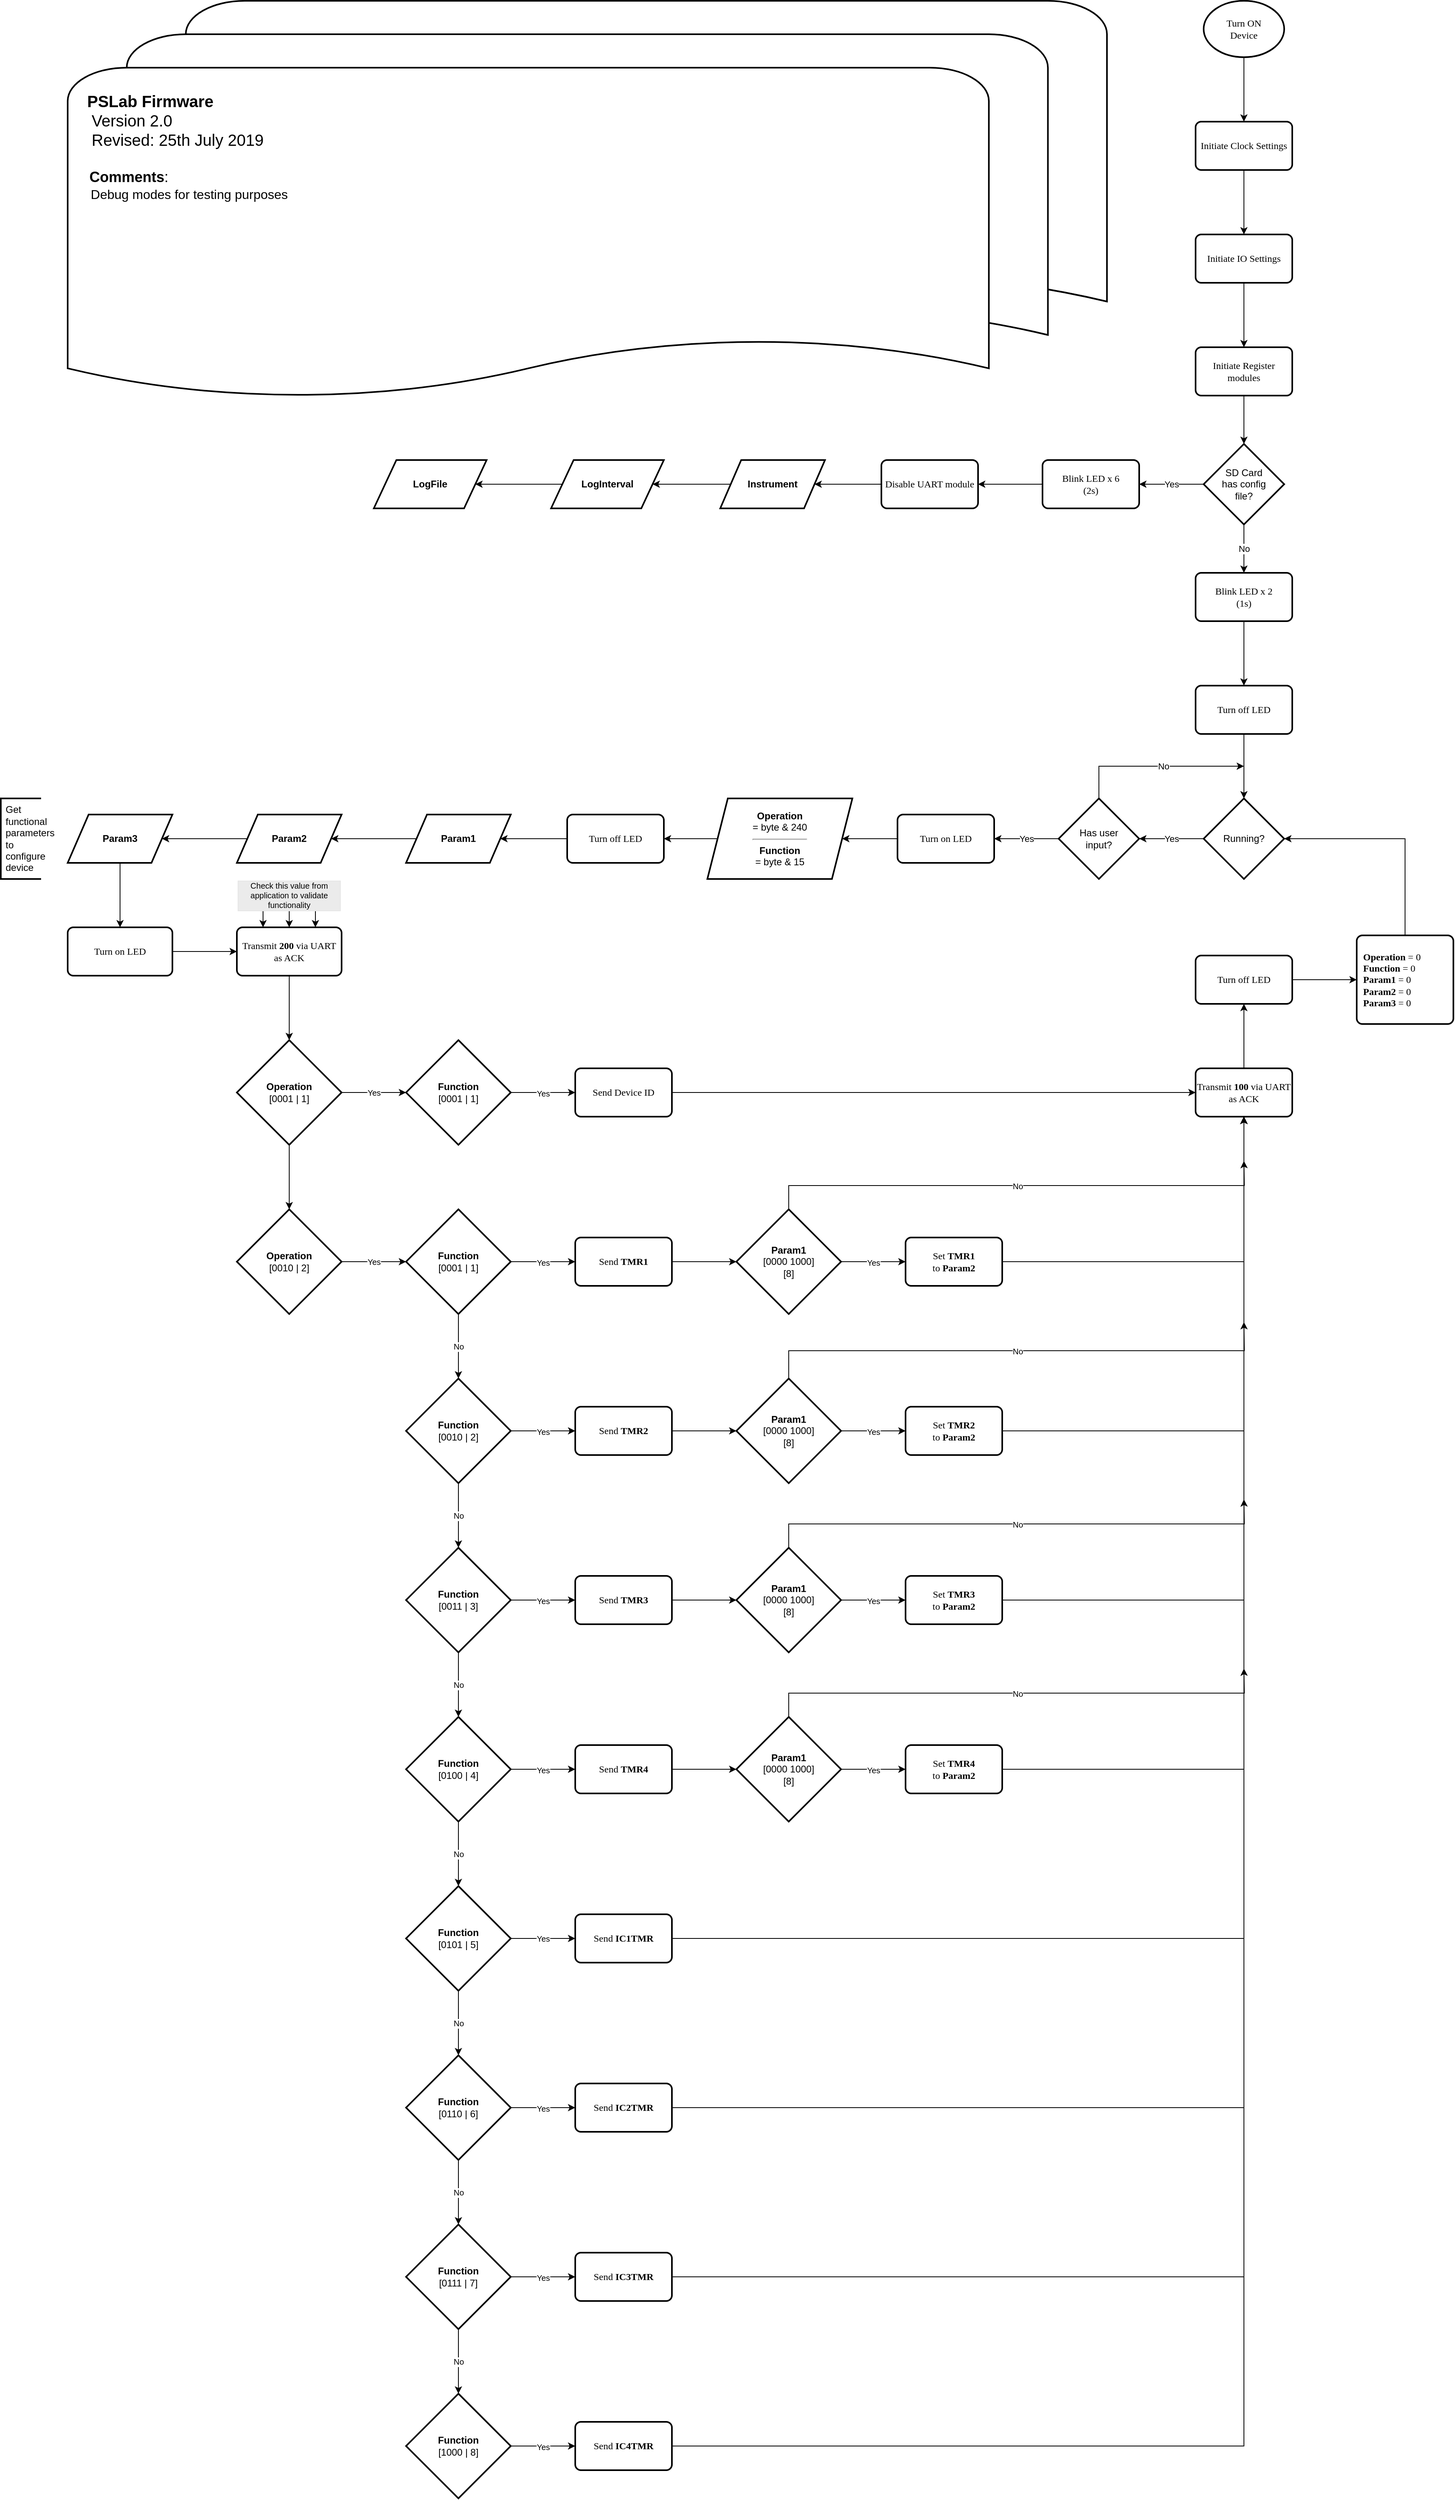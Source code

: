 <mxfile version="11.0.5" type="github"><diagram id="c2qmq4YDT2MLi4zwOtCz" name="Page-1"><mxGraphModel dx="2455" dy="755" grid="1" gridSize="10" guides="1" tooltips="1" connect="1" arrows="1" fold="1" page="1" pageScale="1" pageWidth="1100" pageHeight="850" background="none" math="0" shadow="0"><root><mxCell id="0"/><mxCell id="1" parent="0"/><mxCell id="JLQIIP67hmDMI_vrZqVq-9" value="" style="edgeStyle=orthogonalEdgeStyle;rounded=0;orthogonalLoop=1;jettySize=auto;html=1;fontFamily=Tahoma;" parent="1" source="-tdx4x15cihyFk-FaLby-1" edge="1"><mxGeometry relative="1" as="geometry"><mxPoint x="540" y="200" as="targetPoint"/></mxGeometry></mxCell><mxCell id="-tdx4x15cihyFk-FaLby-1" value="&lt;div&gt;Turn ON&lt;/div&gt;&lt;div&gt;Device&lt;br&gt;&lt;/div&gt;" style="strokeWidth=2;html=1;shape=mxgraph.flowchart.start_2;whiteSpace=wrap;fontFamily=Tahoma;" parent="1" vertex="1"><mxGeometry x="490" y="50" width="100" height="70" as="geometry"/></mxCell><mxCell id="JLQIIP67hmDMI_vrZqVq-13" value="" style="edgeStyle=orthogonalEdgeStyle;rounded=0;orthogonalLoop=1;jettySize=auto;html=1;fontFamily=Tahoma;" parent="1" source="JLQIIP67hmDMI_vrZqVq-11" target="JLQIIP67hmDMI_vrZqVq-12" edge="1"><mxGeometry relative="1" as="geometry"/></mxCell><mxCell id="JLQIIP67hmDMI_vrZqVq-11" value="Initiate Clock Settings" style="rounded=1;whiteSpace=wrap;html=1;absoluteArcSize=1;arcSize=14;strokeWidth=2;fontFamily=Tahoma;" parent="1" vertex="1"><mxGeometry x="480" y="200" width="120" height="60" as="geometry"/></mxCell><mxCell id="JLQIIP67hmDMI_vrZqVq-15" value="" style="edgeStyle=orthogonalEdgeStyle;rounded=0;orthogonalLoop=1;jettySize=auto;html=1;fontFamily=Tahoma;" parent="1" source="JLQIIP67hmDMI_vrZqVq-12" target="JLQIIP67hmDMI_vrZqVq-14" edge="1"><mxGeometry relative="1" as="geometry"/></mxCell><mxCell id="JLQIIP67hmDMI_vrZqVq-12" value="Initiate IO Settings" style="rounded=1;whiteSpace=wrap;html=1;absoluteArcSize=1;arcSize=14;strokeWidth=2;fontFamily=Tahoma;" parent="1" vertex="1"><mxGeometry x="480" y="340" width="120" height="60" as="geometry"/></mxCell><mxCell id="RztKKbQVps4YFARmqWnj-3" value="" style="edgeStyle=orthogonalEdgeStyle;rounded=0;orthogonalLoop=1;jettySize=auto;html=1;entryX=0.5;entryY=0;entryDx=0;entryDy=0;entryPerimeter=0;" parent="1" source="JLQIIP67hmDMI_vrZqVq-14" target="RztKKbQVps4YFARmqWnj-10" edge="1"><mxGeometry relative="1" as="geometry"><mxPoint x="540" y="620" as="targetPoint"/></mxGeometry></mxCell><mxCell id="JLQIIP67hmDMI_vrZqVq-14" value="Initiate Register modules" style="rounded=1;whiteSpace=wrap;html=1;absoluteArcSize=1;arcSize=14;strokeWidth=2;fontFamily=Tahoma;" parent="1" vertex="1"><mxGeometry x="480" y="480" width="120" height="60" as="geometry"/></mxCell><mxCell id="RztKKbQVps4YFARmqWnj-7" value="No" style="edgeStyle=orthogonalEdgeStyle;rounded=0;orthogonalLoop=1;jettySize=auto;html=1;exitX=0.5;exitY=1;exitDx=0;exitDy=0;exitPerimeter=0;" parent="1" source="RztKKbQVps4YFARmqWnj-10" target="RztKKbQVps4YFARmqWnj-6" edge="1"><mxGeometry relative="1" as="geometry"><mxPoint x="540" y="680" as="sourcePoint"/></mxGeometry></mxCell><mxCell id="RztKKbQVps4YFARmqWnj-9" value="" style="edgeStyle=orthogonalEdgeStyle;rounded=0;orthogonalLoop=1;jettySize=auto;html=1;" parent="1" source="RztKKbQVps4YFARmqWnj-6" target="RztKKbQVps4YFARmqWnj-8" edge="1"><mxGeometry relative="1" as="geometry"/></mxCell><mxCell id="RztKKbQVps4YFARmqWnj-6" value="&lt;div&gt;Blink LED x 2&lt;/div&gt;&lt;div&gt;(1s)&lt;br&gt;&lt;/div&gt;" style="rounded=1;whiteSpace=wrap;html=1;absoluteArcSize=1;arcSize=14;strokeWidth=2;fontFamily=Tahoma;" parent="1" vertex="1"><mxGeometry x="480" y="760" width="120" height="60" as="geometry"/></mxCell><mxCell id="RztKKbQVps4YFARmqWnj-33" value="" style="edgeStyle=orthogonalEdgeStyle;rounded=0;orthogonalLoop=1;jettySize=auto;html=1;" parent="1" source="RztKKbQVps4YFARmqWnj-8" edge="1"><mxGeometry relative="1" as="geometry"><mxPoint x="540" y="1040" as="targetPoint"/></mxGeometry></mxCell><mxCell id="RztKKbQVps4YFARmqWnj-8" value="Turn off LED" style="rounded=1;whiteSpace=wrap;html=1;absoluteArcSize=1;arcSize=14;strokeWidth=2;fontFamily=Tahoma;" parent="1" vertex="1"><mxGeometry x="480" y="900" width="120" height="60" as="geometry"/></mxCell><mxCell id="RztKKbQVps4YFARmqWnj-12" value="Yes" style="edgeStyle=orthogonalEdgeStyle;rounded=0;orthogonalLoop=1;jettySize=auto;html=1;entryX=1;entryY=0.5;entryDx=0;entryDy=0;" parent="1" source="RztKKbQVps4YFARmqWnj-10" target="RztKKbQVps4YFARmqWnj-13" edge="1"><mxGeometry relative="1" as="geometry"><mxPoint x="410" y="650" as="targetPoint"/></mxGeometry></mxCell><mxCell id="RztKKbQVps4YFARmqWnj-10" value="&lt;div&gt;SD Card&lt;/div&gt;&lt;div&gt;has config&lt;/div&gt;&lt;div&gt;file?&lt;br&gt;&lt;/div&gt;" style="strokeWidth=2;html=1;shape=mxgraph.flowchart.decision;whiteSpace=wrap;" parent="1" vertex="1"><mxGeometry x="490" y="600" width="100" height="100" as="geometry"/></mxCell><mxCell id="RztKKbQVps4YFARmqWnj-15" value="" style="edgeStyle=orthogonalEdgeStyle;rounded=0;orthogonalLoop=1;jettySize=auto;html=1;" parent="1" source="RztKKbQVps4YFARmqWnj-13" target="RztKKbQVps4YFARmqWnj-14" edge="1"><mxGeometry relative="1" as="geometry"/></mxCell><mxCell id="RztKKbQVps4YFARmqWnj-13" value="&lt;div&gt;Blink LED x 6&lt;/div&gt;&lt;div&gt;(2s)&lt;br&gt;&lt;/div&gt;" style="rounded=1;whiteSpace=wrap;html=1;absoluteArcSize=1;arcSize=14;strokeWidth=2;fontFamily=Tahoma;" parent="1" vertex="1"><mxGeometry x="290" y="620" width="120" height="60" as="geometry"/></mxCell><mxCell id="RztKKbQVps4YFARmqWnj-26" value="" style="edgeStyle=orthogonalEdgeStyle;rounded=0;orthogonalLoop=1;jettySize=auto;html=1;entryX=1;entryY=0.5;entryDx=0;entryDy=0;" parent="1" source="RztKKbQVps4YFARmqWnj-14" target="RztKKbQVps4YFARmqWnj-27" edge="1"><mxGeometry relative="1" as="geometry"><mxPoint x="10" y="650" as="targetPoint"/></mxGeometry></mxCell><mxCell id="RztKKbQVps4YFARmqWnj-14" value="Disable UART module" style="rounded=1;whiteSpace=wrap;html=1;absoluteArcSize=1;arcSize=14;strokeWidth=2;fontFamily=Tahoma;" parent="1" vertex="1"><mxGeometry x="90" y="620" width="120" height="60" as="geometry"/></mxCell><mxCell id="RztKKbQVps4YFARmqWnj-29" value="" style="edgeStyle=orthogonalEdgeStyle;rounded=0;orthogonalLoop=1;jettySize=auto;html=1;" parent="1" source="RztKKbQVps4YFARmqWnj-27" target="RztKKbQVps4YFARmqWnj-28" edge="1"><mxGeometry relative="1" as="geometry"/></mxCell><mxCell id="RztKKbQVps4YFARmqWnj-27" value="&lt;b&gt;Instrument&lt;/b&gt;" style="shape=parallelogram;perimeter=parallelogramPerimeter;whiteSpace=wrap;html=1;strokeWidth=2;" parent="1" vertex="1"><mxGeometry x="-110" y="620" width="130" height="60" as="geometry"/></mxCell><mxCell id="RztKKbQVps4YFARmqWnj-31" value="" style="edgeStyle=orthogonalEdgeStyle;rounded=0;orthogonalLoop=1;jettySize=auto;html=1;" parent="1" source="RztKKbQVps4YFARmqWnj-28" target="RztKKbQVps4YFARmqWnj-30" edge="1"><mxGeometry relative="1" as="geometry"/></mxCell><mxCell id="RztKKbQVps4YFARmqWnj-28" value="&lt;b&gt;LogInterval&lt;/b&gt;" style="shape=parallelogram;perimeter=parallelogramPerimeter;whiteSpace=wrap;html=1;strokeWidth=2;" parent="1" vertex="1"><mxGeometry x="-320" y="620" width="140" height="60" as="geometry"/></mxCell><mxCell id="RztKKbQVps4YFARmqWnj-30" value="&lt;b&gt;LogFile&lt;/b&gt;" style="shape=parallelogram;perimeter=parallelogramPerimeter;whiteSpace=wrap;html=1;strokeWidth=2;" parent="1" vertex="1"><mxGeometry x="-540" y="620" width="140" height="60" as="geometry"/></mxCell><mxCell id="RztKKbQVps4YFARmqWnj-36" value="&lt;div&gt;Yes&lt;/div&gt;" style="edgeStyle=orthogonalEdgeStyle;rounded=0;orthogonalLoop=1;jettySize=auto;html=1;" parent="1" source="RztKKbQVps4YFARmqWnj-34" target="RztKKbQVps4YFARmqWnj-35" edge="1"><mxGeometry relative="1" as="geometry"/></mxCell><mxCell id="RztKKbQVps4YFARmqWnj-34" value="Running?" style="strokeWidth=2;html=1;shape=mxgraph.flowchart.decision;whiteSpace=wrap;" parent="1" vertex="1"><mxGeometry x="490" y="1040" width="100" height="100" as="geometry"/></mxCell><mxCell id="RztKKbQVps4YFARmqWnj-39" value="No" style="edgeStyle=orthogonalEdgeStyle;rounded=0;orthogonalLoop=1;jettySize=auto;html=1;exitX=0.5;exitY=0;exitDx=0;exitDy=0;exitPerimeter=0;" parent="1" source="RztKKbQVps4YFARmqWnj-35" edge="1"><mxGeometry x="0.093" relative="1" as="geometry"><mxPoint x="540" y="1000" as="targetPoint"/><Array as="points"><mxPoint x="360" y="1000"/></Array><mxPoint as="offset"/></mxGeometry></mxCell><mxCell id="RztKKbQVps4YFARmqWnj-51" value="Yes" style="edgeStyle=orthogonalEdgeStyle;rounded=0;orthogonalLoop=1;jettySize=auto;html=1;" parent="1" source="RztKKbQVps4YFARmqWnj-35" edge="1"><mxGeometry relative="1" as="geometry"><mxPoint x="230" y="1090" as="targetPoint"/></mxGeometry></mxCell><mxCell id="RztKKbQVps4YFARmqWnj-35" value="&lt;div&gt;Has user&lt;/div&gt;&lt;div&gt;input?&lt;br&gt;&lt;/div&gt;" style="strokeWidth=2;html=1;shape=mxgraph.flowchart.decision;whiteSpace=wrap;" parent="1" vertex="1"><mxGeometry x="310" y="1040" width="100" height="100" as="geometry"/></mxCell><mxCell id="RztKKbQVps4YFARmqWnj-54" style="edgeStyle=orthogonalEdgeStyle;rounded=0;orthogonalLoop=1;jettySize=auto;html=1;exitX=0;exitY=0.5;exitDx=0;exitDy=0;entryX=1;entryY=0.5;entryDx=0;entryDy=0;" parent="1" source="RztKKbQVps4YFARmqWnj-52" target="RztKKbQVps4YFARmqWnj-53" edge="1"><mxGeometry relative="1" as="geometry"/></mxCell><mxCell id="RztKKbQVps4YFARmqWnj-52" value="Turn on LED" style="rounded=1;whiteSpace=wrap;html=1;absoluteArcSize=1;arcSize=14;strokeWidth=2;fontFamily=Tahoma;" parent="1" vertex="1"><mxGeometry x="110" y="1060" width="120" height="60" as="geometry"/></mxCell><mxCell id="RztKKbQVps4YFARmqWnj-56" style="edgeStyle=orthogonalEdgeStyle;rounded=0;orthogonalLoop=1;jettySize=auto;html=1;exitX=0;exitY=0.5;exitDx=0;exitDy=0;entryX=1;entryY=0.5;entryDx=0;entryDy=0;" parent="1" source="RztKKbQVps4YFARmqWnj-53" target="RztKKbQVps4YFARmqWnj-55" edge="1"><mxGeometry relative="1" as="geometry"/></mxCell><mxCell id="RztKKbQVps4YFARmqWnj-53" value="&lt;div&gt;&lt;b&gt;Operation&lt;/b&gt; &lt;br&gt;&lt;/div&gt;&lt;div&gt;= byte &amp;amp; 240&lt;br&gt;&lt;hr&gt;&lt;/div&gt;&lt;div&gt;&lt;b&gt;Function&lt;/b&gt; &lt;br&gt;&lt;/div&gt;&lt;div&gt;= byte &amp;amp; 15&lt;br&gt;&lt;/div&gt;" style="shape=parallelogram;perimeter=parallelogramPerimeter;whiteSpace=wrap;html=1;strokeWidth=2;size=0.141;" parent="1" vertex="1"><mxGeometry x="-126" y="1040" width="180" height="100" as="geometry"/></mxCell><mxCell id="RztKKbQVps4YFARmqWnj-58" style="edgeStyle=orthogonalEdgeStyle;rounded=0;orthogonalLoop=1;jettySize=auto;html=1;exitX=0;exitY=0.5;exitDx=0;exitDy=0;entryX=1;entryY=0.5;entryDx=0;entryDy=0;" parent="1" source="RztKKbQVps4YFARmqWnj-55" target="RztKKbQVps4YFARmqWnj-57" edge="1"><mxGeometry relative="1" as="geometry"/></mxCell><mxCell id="RztKKbQVps4YFARmqWnj-55" value="Turn off LED" style="rounded=1;whiteSpace=wrap;html=1;absoluteArcSize=1;arcSize=14;strokeWidth=2;fontFamily=Tahoma;" parent="1" vertex="1"><mxGeometry x="-300" y="1060" width="120" height="60" as="geometry"/></mxCell><mxCell id="RztKKbQVps4YFARmqWnj-60" value="" style="edgeStyle=orthogonalEdgeStyle;rounded=0;orthogonalLoop=1;jettySize=auto;html=1;" parent="1" source="RztKKbQVps4YFARmqWnj-57" target="RztKKbQVps4YFARmqWnj-59" edge="1"><mxGeometry relative="1" as="geometry"/></mxCell><mxCell id="RztKKbQVps4YFARmqWnj-57" value="&lt;b&gt;Param1&lt;/b&gt;" style="shape=parallelogram;perimeter=parallelogramPerimeter;whiteSpace=wrap;html=1;strokeWidth=2;" parent="1" vertex="1"><mxGeometry x="-500" y="1060" width="130" height="60" as="geometry"/></mxCell><mxCell id="RztKKbQVps4YFARmqWnj-62" value="" style="edgeStyle=orthogonalEdgeStyle;rounded=0;orthogonalLoop=1;jettySize=auto;html=1;" parent="1" source="RztKKbQVps4YFARmqWnj-59" target="RztKKbQVps4YFARmqWnj-61" edge="1"><mxGeometry relative="1" as="geometry"/></mxCell><mxCell id="RztKKbQVps4YFARmqWnj-59" value="&lt;b&gt;Param2&lt;/b&gt;" style="shape=parallelogram;perimeter=parallelogramPerimeter;whiteSpace=wrap;html=1;strokeWidth=2;" parent="1" vertex="1"><mxGeometry x="-710" y="1060" width="130" height="60" as="geometry"/></mxCell><mxCell id="RztKKbQVps4YFARmqWnj-64" value="" style="edgeStyle=orthogonalEdgeStyle;rounded=0;orthogonalLoop=1;jettySize=auto;html=1;" parent="1" source="RztKKbQVps4YFARmqWnj-61" target="RztKKbQVps4YFARmqWnj-63" edge="1"><mxGeometry relative="1" as="geometry"/></mxCell><mxCell id="RztKKbQVps4YFARmqWnj-61" value="&lt;b&gt;Param3&lt;/b&gt;" style="shape=parallelogram;perimeter=parallelogramPerimeter;whiteSpace=wrap;html=1;strokeWidth=2;" parent="1" vertex="1"><mxGeometry x="-920" y="1060" width="130" height="60" as="geometry"/></mxCell><mxCell id="RztKKbQVps4YFARmqWnj-66" value="" style="edgeStyle=orthogonalEdgeStyle;rounded=0;orthogonalLoop=1;jettySize=auto;html=1;" parent="1" source="RztKKbQVps4YFARmqWnj-63" target="RztKKbQVps4YFARmqWnj-65" edge="1"><mxGeometry relative="1" as="geometry"/></mxCell><mxCell id="RztKKbQVps4YFARmqWnj-63" value="Turn on LED" style="rounded=1;whiteSpace=wrap;html=1;absoluteArcSize=1;arcSize=14;strokeWidth=2;fontFamily=Tahoma;" parent="1" vertex="1"><mxGeometry x="-920" y="1200" width="130" height="60" as="geometry"/></mxCell><mxCell id="RztKKbQVps4YFARmqWnj-75" value="" style="edgeStyle=orthogonalEdgeStyle;rounded=0;orthogonalLoop=1;jettySize=auto;html=1;fontSize=10;fontColor=#000000;" parent="1" source="RztKKbQVps4YFARmqWnj-65" target="RztKKbQVps4YFARmqWnj-74" edge="1"><mxGeometry relative="1" as="geometry"/></mxCell><mxCell id="RztKKbQVps4YFARmqWnj-65" value="Transmit &lt;b&gt;200&lt;/b&gt; via UART as ACK" style="rounded=1;whiteSpace=wrap;html=1;absoluteArcSize=1;arcSize=14;strokeWidth=2;fontFamily=Tahoma;" parent="1" vertex="1"><mxGeometry x="-710" y="1200" width="130" height="60" as="geometry"/></mxCell><mxCell id="RztKKbQVps4YFARmqWnj-89" value="Yes" style="edgeStyle=orthogonalEdgeStyle;rounded=0;orthogonalLoop=1;jettySize=auto;html=1;fontSize=10;fontColor=#000000;" parent="1" source="RztKKbQVps4YFARmqWnj-74" target="RztKKbQVps4YFARmqWnj-88" edge="1"><mxGeometry relative="1" as="geometry"/></mxCell><mxCell id="RztKKbQVps4YFARmqWnj-99" value="" style="edgeStyle=orthogonalEdgeStyle;rounded=0;orthogonalLoop=1;jettySize=auto;html=1;fontSize=10;fontColor=#000000;" parent="1" source="RztKKbQVps4YFARmqWnj-74" target="RztKKbQVps4YFARmqWnj-98" edge="1"><mxGeometry relative="1" as="geometry"/></mxCell><mxCell id="RztKKbQVps4YFARmqWnj-74" value="&lt;div&gt;&lt;b&gt;Operation&lt;/b&gt; &lt;/div&gt;&lt;div&gt;[0001 | 1]&lt;br&gt;&lt;/div&gt;" style="strokeWidth=2;html=1;shape=mxgraph.flowchart.decision;whiteSpace=wrap;" parent="1" vertex="1"><mxGeometry x="-710" y="1340" width="130" height="130" as="geometry"/></mxCell><mxCell id="RztKKbQVps4YFARmqWnj-101" value="Yes" style="edgeStyle=orthogonalEdgeStyle;rounded=0;orthogonalLoop=1;jettySize=auto;html=1;fontSize=10;fontColor=#000000;" parent="1" source="RztKKbQVps4YFARmqWnj-98" target="RztKKbQVps4YFARmqWnj-100" edge="1"><mxGeometry relative="1" as="geometry"/></mxCell><mxCell id="RztKKbQVps4YFARmqWnj-98" value="&lt;div&gt;&lt;b&gt;Operation&lt;/b&gt; &lt;/div&gt;&lt;div&gt;[0010 | 2]&lt;br&gt;&lt;/div&gt;" style="strokeWidth=2;html=1;shape=mxgraph.flowchart.decision;whiteSpace=wrap;" parent="1" vertex="1"><mxGeometry x="-710" y="1550" width="130" height="130" as="geometry"/></mxCell><mxCell id="RztKKbQVps4YFARmqWnj-103" value="No" style="edgeStyle=orthogonalEdgeStyle;rounded=0;orthogonalLoop=1;jettySize=auto;html=1;fontSize=10;fontColor=#000000;" parent="1" source="RztKKbQVps4YFARmqWnj-100" target="RztKKbQVps4YFARmqWnj-102" edge="1"><mxGeometry relative="1" as="geometry"/></mxCell><mxCell id="RztKKbQVps4YFARmqWnj-109" value="Yes" style="edgeStyle=orthogonalEdgeStyle;rounded=0;orthogonalLoop=1;jettySize=auto;html=1;fontSize=10;fontColor=#000000;" parent="1" source="RztKKbQVps4YFARmqWnj-100" edge="1"><mxGeometry relative="1" as="geometry"><mxPoint x="-290.0" y="1615" as="targetPoint"/></mxGeometry></mxCell><mxCell id="RztKKbQVps4YFARmqWnj-100" value="&lt;div&gt;&lt;b&gt;Function&lt;/b&gt; &lt;/div&gt;&lt;div&gt;[0001 | 1]&lt;br&gt;&lt;/div&gt;" style="strokeWidth=2;html=1;shape=mxgraph.flowchart.decision;whiteSpace=wrap;" parent="1" vertex="1"><mxGeometry x="-500" y="1550" width="130" height="130" as="geometry"/></mxCell><mxCell id="RztKKbQVps4YFARmqWnj-105" value="No" style="edgeStyle=orthogonalEdgeStyle;rounded=0;orthogonalLoop=1;jettySize=auto;html=1;fontSize=10;fontColor=#000000;" parent="1" source="RztKKbQVps4YFARmqWnj-102" target="RztKKbQVps4YFARmqWnj-104" edge="1"><mxGeometry relative="1" as="geometry"/></mxCell><mxCell id="RztKKbQVps4YFARmqWnj-113" value="Yes" style="edgeStyle=orthogonalEdgeStyle;rounded=0;orthogonalLoop=1;jettySize=auto;html=1;fontSize=10;fontColor=#000000;" parent="1" source="RztKKbQVps4YFARmqWnj-102" edge="1"><mxGeometry relative="1" as="geometry"><mxPoint x="-290.0" y="1825" as="targetPoint"/></mxGeometry></mxCell><mxCell id="RztKKbQVps4YFARmqWnj-102" value="&lt;div&gt;&lt;b&gt;Function&lt;/b&gt; &lt;/div&gt;&lt;div&gt;[0010 | 2]&lt;br&gt;&lt;/div&gt;" style="strokeWidth=2;html=1;shape=mxgraph.flowchart.decision;whiteSpace=wrap;" parent="1" vertex="1"><mxGeometry x="-500" y="1760" width="130" height="130" as="geometry"/></mxCell><mxCell id="RztKKbQVps4YFARmqWnj-107" value="No" style="edgeStyle=orthogonalEdgeStyle;rounded=0;orthogonalLoop=1;jettySize=auto;html=1;fontSize=10;fontColor=#000000;" parent="1" source="RztKKbQVps4YFARmqWnj-104" target="RztKKbQVps4YFARmqWnj-106" edge="1"><mxGeometry relative="1" as="geometry"/></mxCell><mxCell id="RztKKbQVps4YFARmqWnj-117" value="Yes" style="edgeStyle=orthogonalEdgeStyle;rounded=0;orthogonalLoop=1;jettySize=auto;html=1;fontSize=10;fontColor=#000000;" parent="1" source="RztKKbQVps4YFARmqWnj-104" edge="1"><mxGeometry relative="1" as="geometry"><mxPoint x="-290.0" y="2035" as="targetPoint"/></mxGeometry></mxCell><mxCell id="RztKKbQVps4YFARmqWnj-104" value="&lt;div&gt;&lt;b&gt;Function&lt;/b&gt; &lt;/div&gt;&lt;div&gt;[0011 | 3]&lt;br&gt;&lt;/div&gt;" style="strokeWidth=2;html=1;shape=mxgraph.flowchart.decision;whiteSpace=wrap;" parent="1" vertex="1"><mxGeometry x="-500" y="1970" width="130" height="130" as="geometry"/></mxCell><mxCell id="RztKKbQVps4YFARmqWnj-119" value="Yes" style="edgeStyle=orthogonalEdgeStyle;rounded=0;orthogonalLoop=1;jettySize=auto;html=1;fontSize=10;fontColor=#000000;" parent="1" source="RztKKbQVps4YFARmqWnj-106" edge="1"><mxGeometry relative="1" as="geometry"><mxPoint x="-290.0" y="2245" as="targetPoint"/></mxGeometry></mxCell><mxCell id="RztKKbQVps4YFARmqWnj-158" value="No" style="edgeStyle=orthogonalEdgeStyle;rounded=0;orthogonalLoop=1;jettySize=auto;html=1;fontSize=10;fontColor=#000000;" parent="1" source="RztKKbQVps4YFARmqWnj-106" target="RztKKbQVps4YFARmqWnj-157" edge="1"><mxGeometry relative="1" as="geometry"/></mxCell><mxCell id="RztKKbQVps4YFARmqWnj-106" value="&lt;div&gt;&lt;b&gt;Function&lt;/b&gt; &lt;/div&gt;&lt;div&gt;[0100 | 4]&lt;br&gt;&lt;/div&gt;" style="strokeWidth=2;html=1;shape=mxgraph.flowchart.decision;whiteSpace=wrap;" parent="1" vertex="1"><mxGeometry x="-500" y="2180" width="130" height="130" as="geometry"/></mxCell><mxCell id="RztKKbQVps4YFARmqWnj-162" value="Yes" style="edgeStyle=orthogonalEdgeStyle;rounded=0;orthogonalLoop=1;jettySize=auto;html=1;exitX=1;exitY=0.5;exitDx=0;exitDy=0;exitPerimeter=0;entryX=0;entryY=0.5;entryDx=0;entryDy=0;fontSize=10;fontColor=#000000;" parent="1" source="RztKKbQVps4YFARmqWnj-157" target="RztKKbQVps4YFARmqWnj-161" edge="1"><mxGeometry relative="1" as="geometry"/></mxCell><mxCell id="RztKKbQVps4YFARmqWnj-164" value="No" style="edgeStyle=orthogonalEdgeStyle;rounded=0;orthogonalLoop=1;jettySize=auto;html=1;fontSize=10;fontColor=#000000;" parent="1" source="RztKKbQVps4YFARmqWnj-157" target="RztKKbQVps4YFARmqWnj-163" edge="1"><mxGeometry relative="1" as="geometry"/></mxCell><mxCell id="RztKKbQVps4YFARmqWnj-157" value="&lt;div&gt;&lt;b&gt;Function&lt;/b&gt; &lt;/div&gt;&lt;div&gt;[0101 | 5]&lt;br&gt;&lt;/div&gt;" style="strokeWidth=2;html=1;shape=mxgraph.flowchart.decision;whiteSpace=wrap;" parent="1" vertex="1"><mxGeometry x="-500" y="2390" width="130" height="130" as="geometry"/></mxCell><mxCell id="RztKKbQVps4YFARmqWnj-166" value="Yes" style="edgeStyle=orthogonalEdgeStyle;rounded=0;orthogonalLoop=1;jettySize=auto;html=1;fontSize=10;fontColor=#000000;" parent="1" source="RztKKbQVps4YFARmqWnj-163" edge="1"><mxGeometry relative="1" as="geometry"><mxPoint x="-290" y="2665.0" as="targetPoint"/></mxGeometry></mxCell><mxCell id="RztKKbQVps4YFARmqWnj-168" value="No" style="edgeStyle=orthogonalEdgeStyle;rounded=0;orthogonalLoop=1;jettySize=auto;html=1;fontSize=10;fontColor=#000000;" parent="1" source="RztKKbQVps4YFARmqWnj-163" target="RztKKbQVps4YFARmqWnj-167" edge="1"><mxGeometry relative="1" as="geometry"/></mxCell><mxCell id="RztKKbQVps4YFARmqWnj-163" value="&lt;div&gt;&lt;b&gt;Function&lt;/b&gt; &lt;/div&gt;&lt;div&gt;[0110 | 6]&lt;br&gt;&lt;/div&gt;" style="strokeWidth=2;html=1;shape=mxgraph.flowchart.decision;whiteSpace=wrap;" parent="1" vertex="1"><mxGeometry x="-500" y="2600" width="130" height="130" as="geometry"/></mxCell><mxCell id="RztKKbQVps4YFARmqWnj-170" value="Yes" style="edgeStyle=orthogonalEdgeStyle;rounded=0;orthogonalLoop=1;jettySize=auto;html=1;fontSize=10;fontColor=#000000;" parent="1" source="RztKKbQVps4YFARmqWnj-167" edge="1"><mxGeometry relative="1" as="geometry"><mxPoint x="-290" y="2875" as="targetPoint"/></mxGeometry></mxCell><mxCell id="RztKKbQVps4YFARmqWnj-172" value="No" style="edgeStyle=orthogonalEdgeStyle;rounded=0;orthogonalLoop=1;jettySize=auto;html=1;fontSize=10;fontColor=#000000;" parent="1" source="RztKKbQVps4YFARmqWnj-167" target="RztKKbQVps4YFARmqWnj-171" edge="1"><mxGeometry relative="1" as="geometry"/></mxCell><mxCell id="RztKKbQVps4YFARmqWnj-167" value="&lt;div&gt;&lt;b&gt;Function&lt;/b&gt; &lt;/div&gt;&lt;div&gt;[0111 | 7]&lt;br&gt;&lt;/div&gt;" style="strokeWidth=2;html=1;shape=mxgraph.flowchart.decision;whiteSpace=wrap;" parent="1" vertex="1"><mxGeometry x="-500" y="2810" width="130" height="130" as="geometry"/></mxCell><mxCell id="RztKKbQVps4YFARmqWnj-174" value="Yes" style="edgeStyle=orthogonalEdgeStyle;rounded=0;orthogonalLoop=1;jettySize=auto;html=1;fontSize=10;fontColor=#000000;" parent="1" source="RztKKbQVps4YFARmqWnj-171" edge="1"><mxGeometry relative="1" as="geometry"><mxPoint x="-290" y="3085" as="targetPoint"/></mxGeometry></mxCell><mxCell id="RztKKbQVps4YFARmqWnj-171" value="&lt;div&gt;&lt;b&gt;Function&lt;/b&gt; &lt;/div&gt;&lt;div&gt;[1000 | 8]&lt;br&gt;&lt;/div&gt;" style="strokeWidth=2;html=1;shape=mxgraph.flowchart.decision;whiteSpace=wrap;" parent="1" vertex="1"><mxGeometry x="-500" y="3020" width="130" height="130" as="geometry"/></mxCell><mxCell id="RztKKbQVps4YFARmqWnj-96" value="Yes" style="edgeStyle=orthogonalEdgeStyle;rounded=0;orthogonalLoop=1;jettySize=auto;html=1;fontSize=10;fontColor=#000000;" parent="1" source="RztKKbQVps4YFARmqWnj-88" edge="1"><mxGeometry relative="1" as="geometry"><mxPoint x="-290" y="1405" as="targetPoint"/></mxGeometry></mxCell><mxCell id="RztKKbQVps4YFARmqWnj-88" value="&lt;div&gt;&lt;b&gt;Function&lt;/b&gt; &lt;/div&gt;&lt;div&gt;[0001 | 1]&lt;br&gt;&lt;/div&gt;" style="strokeWidth=2;html=1;shape=mxgraph.flowchart.decision;whiteSpace=wrap;" parent="1" vertex="1"><mxGeometry x="-500" y="1340" width="130" height="130" as="geometry"/></mxCell><mxCell id="RztKKbQVps4YFARmqWnj-69" value="Get functional parameters to configure device" style="strokeWidth=2;html=1;shape=mxgraph.flowchart.annotation_1;align=left;pointerEvents=1;whiteSpace=wrap;spacingLeft=4;" parent="1" vertex="1"><mxGeometry x="-1003" y="1040" width="50" height="100" as="geometry"/></mxCell><mxCell id="RztKKbQVps4YFARmqWnj-71" style="edgeStyle=orthogonalEdgeStyle;rounded=0;orthogonalLoop=1;jettySize=auto;html=1;exitX=0.5;exitY=1;exitDx=0;exitDy=0;entryX=0.5;entryY=0;entryDx=0;entryDy=0;fontSize=10;" parent="1" source="RztKKbQVps4YFARmqWnj-70" target="RztKKbQVps4YFARmqWnj-65" edge="1"><mxGeometry relative="1" as="geometry"/></mxCell><mxCell id="RztKKbQVps4YFARmqWnj-72" style="edgeStyle=orthogonalEdgeStyle;rounded=0;orthogonalLoop=1;jettySize=auto;html=1;exitX=0.25;exitY=1;exitDx=0;exitDy=0;entryX=0.25;entryY=0;entryDx=0;entryDy=0;fontSize=10;" parent="1" source="RztKKbQVps4YFARmqWnj-70" target="RztKKbQVps4YFARmqWnj-65" edge="1"><mxGeometry relative="1" as="geometry"/></mxCell><mxCell id="RztKKbQVps4YFARmqWnj-73" style="edgeStyle=orthogonalEdgeStyle;rounded=0;orthogonalLoop=1;jettySize=auto;html=1;exitX=0.75;exitY=1;exitDx=0;exitDy=0;entryX=0.75;entryY=0;entryDx=0;entryDy=0;fontSize=10;" parent="1" source="RztKKbQVps4YFARmqWnj-70" target="RztKKbQVps4YFARmqWnj-65" edge="1"><mxGeometry relative="1" as="geometry"/></mxCell><mxCell id="RztKKbQVps4YFARmqWnj-70" value="Check this value from application to validate functionality" style="text;html=1;strokeColor=none;fillColor=none;align=center;verticalAlign=middle;whiteSpace=wrap;rounded=0;fontSize=10;labelBorderColor=#E6E6E6;labelBackgroundColor=#EBEBEB;fontColor=#000000;glass=0;" parent="1" vertex="1"><mxGeometry x="-710" y="1140" width="130" height="40" as="geometry"/></mxCell><mxCell id="RztKKbQVps4YFARmqWnj-123" style="edgeStyle=orthogonalEdgeStyle;rounded=0;orthogonalLoop=1;jettySize=auto;html=1;exitX=1;exitY=0.5;exitDx=0;exitDy=0;entryX=0;entryY=0.5;entryDx=0;entryDy=0;fontSize=10;fontColor=#000000;" parent="1" source="RztKKbQVps4YFARmqWnj-97" target="RztKKbQVps4YFARmqWnj-122" edge="1"><mxGeometry relative="1" as="geometry"/></mxCell><mxCell id="RztKKbQVps4YFARmqWnj-97" value="Send Device ID" style="rounded=1;whiteSpace=wrap;html=1;absoluteArcSize=1;arcSize=14;strokeWidth=2;fontFamily=Tahoma;" parent="1" vertex="1"><mxGeometry x="-290" y="1375" width="120" height="60" as="geometry"/></mxCell><mxCell id="RztKKbQVps4YFARmqWnj-134" value="" style="edgeStyle=orthogonalEdgeStyle;rounded=0;orthogonalLoop=1;jettySize=auto;html=1;fontSize=10;fontColor=#000000;" parent="1" source="RztKKbQVps4YFARmqWnj-111" target="RztKKbQVps4YFARmqWnj-133" edge="1"><mxGeometry relative="1" as="geometry"/></mxCell><mxCell id="RztKKbQVps4YFARmqWnj-111" value="Send &lt;b&gt;TMR1&lt;/b&gt;" style="rounded=1;whiteSpace=wrap;html=1;absoluteArcSize=1;arcSize=14;strokeWidth=2;fontFamily=Tahoma;" parent="1" vertex="1"><mxGeometry x="-290" y="1585" width="120" height="60" as="geometry"/></mxCell><mxCell id="RztKKbQVps4YFARmqWnj-136" value="Yes" style="edgeStyle=orthogonalEdgeStyle;rounded=0;orthogonalLoop=1;jettySize=auto;html=1;fontSize=10;fontColor=#000000;" parent="1" source="RztKKbQVps4YFARmqWnj-133" edge="1"><mxGeometry relative="1" as="geometry"><mxPoint x="120" y="1615" as="targetPoint"/></mxGeometry></mxCell><mxCell id="RztKKbQVps4YFARmqWnj-183" value="No" style="edgeStyle=orthogonalEdgeStyle;rounded=0;orthogonalLoop=1;jettySize=auto;html=1;exitX=0.5;exitY=0;exitDx=0;exitDy=0;exitPerimeter=0;fontSize=10;fontColor=#000000;" parent="1" source="RztKKbQVps4YFARmqWnj-133" edge="1"><mxGeometry relative="1" as="geometry"><mxPoint x="540" y="1490" as="targetPoint"/></mxGeometry></mxCell><mxCell id="RztKKbQVps4YFARmqWnj-133" value="&lt;div&gt;&lt;b&gt;Param1&lt;/b&gt;&lt;/div&gt;&lt;div&gt;[0000 1000]&lt;br&gt;&lt;/div&gt;&lt;div&gt;[8]&lt;br&gt;&lt;/div&gt;" style="strokeWidth=2;html=1;shape=mxgraph.flowchart.decision;whiteSpace=wrap;" parent="1" vertex="1"><mxGeometry x="-90" y="1550" width="130" height="130" as="geometry"/></mxCell><mxCell id="RztKKbQVps4YFARmqWnj-148" style="edgeStyle=orthogonalEdgeStyle;rounded=0;orthogonalLoop=1;jettySize=auto;html=1;exitX=1;exitY=0.5;exitDx=0;exitDy=0;entryX=0;entryY=0.5;entryDx=0;entryDy=0;entryPerimeter=0;fontSize=10;fontColor=#000000;" parent="1" source="RztKKbQVps4YFARmqWnj-115" target="RztKKbQVps4YFARmqWnj-140" edge="1"><mxGeometry relative="1" as="geometry"/></mxCell><mxCell id="RztKKbQVps4YFARmqWnj-115" value="Send &lt;b&gt;TMR2&lt;/b&gt;" style="rounded=1;whiteSpace=wrap;html=1;absoluteArcSize=1;arcSize=14;strokeWidth=2;fontFamily=Tahoma;" parent="1" vertex="1"><mxGeometry x="-290" y="1795" width="120" height="60" as="geometry"/></mxCell><mxCell id="RztKKbQVps4YFARmqWnj-149" style="edgeStyle=orthogonalEdgeStyle;rounded=0;orthogonalLoop=1;jettySize=auto;html=1;exitX=1;exitY=0.5;exitDx=0;exitDy=0;entryX=0;entryY=0.5;entryDx=0;entryDy=0;entryPerimeter=0;fontSize=10;fontColor=#000000;" parent="1" source="RztKKbQVps4YFARmqWnj-120" target="RztKKbQVps4YFARmqWnj-143" edge="1"><mxGeometry relative="1" as="geometry"/></mxCell><mxCell id="RztKKbQVps4YFARmqWnj-120" value="Send &lt;b&gt;TMR3&lt;/b&gt;" style="rounded=1;whiteSpace=wrap;html=1;absoluteArcSize=1;arcSize=14;strokeWidth=2;fontFamily=Tahoma;" parent="1" vertex="1"><mxGeometry x="-290" y="2005" width="120" height="60" as="geometry"/></mxCell><mxCell id="RztKKbQVps4YFARmqWnj-150" style="edgeStyle=orthogonalEdgeStyle;rounded=0;orthogonalLoop=1;jettySize=auto;html=1;exitX=1;exitY=0.5;exitDx=0;exitDy=0;entryX=0;entryY=0.5;entryDx=0;entryDy=0;entryPerimeter=0;fontSize=10;fontColor=#000000;" parent="1" source="RztKKbQVps4YFARmqWnj-121" target="RztKKbQVps4YFARmqWnj-146" edge="1"><mxGeometry relative="1" as="geometry"/></mxCell><mxCell id="RztKKbQVps4YFARmqWnj-121" value="Send &lt;b&gt;TMR4&lt;/b&gt;" style="rounded=1;whiteSpace=wrap;html=1;absoluteArcSize=1;arcSize=14;strokeWidth=2;fontFamily=Tahoma;" parent="1" vertex="1"><mxGeometry x="-290" y="2215" width="120" height="60" as="geometry"/></mxCell><mxCell id="RztKKbQVps4YFARmqWnj-131" value="" style="edgeStyle=orthogonalEdgeStyle;rounded=0;orthogonalLoop=1;jettySize=auto;html=1;fontSize=10;fontColor=#000000;" parent="1" source="RztKKbQVps4YFARmqWnj-122" target="RztKKbQVps4YFARmqWnj-130" edge="1"><mxGeometry relative="1" as="geometry"/></mxCell><mxCell id="RztKKbQVps4YFARmqWnj-122" value="Transmit &lt;b&gt;100&lt;/b&gt; via UART as ACK" style="rounded=1;whiteSpace=wrap;html=1;absoluteArcSize=1;arcSize=14;strokeWidth=2;fontFamily=Tahoma;" parent="1" vertex="1"><mxGeometry x="480" y="1375" width="120" height="60" as="geometry"/></mxCell><mxCell id="RztKKbQVps4YFARmqWnj-155" value="" style="edgeStyle=orthogonalEdgeStyle;rounded=0;orthogonalLoop=1;jettySize=auto;html=1;fontSize=10;fontColor=#000000;" parent="1" source="RztKKbQVps4YFARmqWnj-130" target="RztKKbQVps4YFARmqWnj-154" edge="1"><mxGeometry relative="1" as="geometry"/></mxCell><mxCell id="RztKKbQVps4YFARmqWnj-130" value="Turn off LED" style="rounded=1;whiteSpace=wrap;html=1;absoluteArcSize=1;arcSize=14;strokeWidth=2;fontFamily=Tahoma;" parent="1" vertex="1"><mxGeometry x="480" y="1235" width="120" height="60" as="geometry"/></mxCell><mxCell id="RztKKbQVps4YFARmqWnj-156" style="edgeStyle=orthogonalEdgeStyle;rounded=0;orthogonalLoop=1;jettySize=auto;html=1;exitX=0.5;exitY=0;exitDx=0;exitDy=0;entryX=1;entryY=0.5;entryDx=0;entryDy=0;entryPerimeter=0;fontSize=10;fontColor=#000000;" parent="1" source="RztKKbQVps4YFARmqWnj-154" target="RztKKbQVps4YFARmqWnj-34" edge="1"><mxGeometry relative="1" as="geometry"/></mxCell><mxCell id="RztKKbQVps4YFARmqWnj-154" value="&lt;div align=&quot;left&quot;&gt;&lt;b&gt;&amp;nbsp; Operation&lt;/b&gt; = 0&lt;/div&gt;&lt;div align=&quot;left&quot;&gt;&lt;b&gt;&amp;nbsp; Function&lt;/b&gt; = 0&lt;/div&gt;&lt;div align=&quot;left&quot;&gt;&lt;b&gt;&amp;nbsp; Param1&lt;/b&gt; = 0&lt;/div&gt;&lt;div align=&quot;left&quot;&gt;&lt;b&gt;&amp;nbsp; Param2&lt;/b&gt; = 0&lt;/div&gt;&lt;div align=&quot;left&quot;&gt;&lt;b&gt;&amp;nbsp; Param3&lt;/b&gt; = 0&lt;br&gt;&lt;/div&gt;" style="rounded=1;whiteSpace=wrap;html=1;absoluteArcSize=1;arcSize=14;strokeWidth=2;fontFamily=Tahoma;align=left;" parent="1" vertex="1"><mxGeometry x="680" y="1210" width="120" height="110" as="geometry"/></mxCell><mxCell id="RztKKbQVps4YFARmqWnj-138" style="edgeStyle=orthogonalEdgeStyle;rounded=0;orthogonalLoop=1;jettySize=auto;html=1;exitX=1;exitY=0.5;exitDx=0;exitDy=0;entryX=0.5;entryY=1;entryDx=0;entryDy=0;fontSize=10;fontColor=#000000;" parent="1" source="RztKKbQVps4YFARmqWnj-137" target="RztKKbQVps4YFARmqWnj-122" edge="1"><mxGeometry relative="1" as="geometry"/></mxCell><mxCell id="RztKKbQVps4YFARmqWnj-137" value="&lt;div&gt;Set &lt;b&gt;TMR1&lt;/b&gt; &lt;br&gt;&lt;/div&gt;&lt;div&gt;to &lt;b&gt;Param2&lt;/b&gt;&lt;/div&gt;" style="rounded=1;whiteSpace=wrap;html=1;absoluteArcSize=1;arcSize=14;strokeWidth=2;fontFamily=Tahoma;" parent="1" vertex="1"><mxGeometry x="120" y="1585" width="120" height="60" as="geometry"/></mxCell><mxCell id="RztKKbQVps4YFARmqWnj-139" value="Yes" style="edgeStyle=orthogonalEdgeStyle;rounded=0;orthogonalLoop=1;jettySize=auto;html=1;fontSize=10;fontColor=#000000;" parent="1" source="RztKKbQVps4YFARmqWnj-140" edge="1"><mxGeometry relative="1" as="geometry"><mxPoint x="120" y="1825" as="targetPoint"/></mxGeometry></mxCell><mxCell id="RztKKbQVps4YFARmqWnj-182" value="No" style="edgeStyle=orthogonalEdgeStyle;rounded=0;orthogonalLoop=1;jettySize=auto;html=1;exitX=0.5;exitY=0;exitDx=0;exitDy=0;exitPerimeter=0;fontSize=10;fontColor=#000000;" parent="1" source="RztKKbQVps4YFARmqWnj-140" edge="1"><mxGeometry relative="1" as="geometry"><mxPoint x="540" y="1690" as="targetPoint"/></mxGeometry></mxCell><mxCell id="RztKKbQVps4YFARmqWnj-140" value="&lt;div&gt;&lt;b&gt;Param1&lt;/b&gt;&lt;/div&gt;&lt;div&gt;[0000 1000]&lt;br&gt;&lt;/div&gt;&lt;div&gt;[8]&lt;br&gt;&lt;/div&gt;" style="strokeWidth=2;html=1;shape=mxgraph.flowchart.decision;whiteSpace=wrap;" parent="1" vertex="1"><mxGeometry x="-90" y="1760" width="130" height="130" as="geometry"/></mxCell><mxCell id="RztKKbQVps4YFARmqWnj-151" style="edgeStyle=orthogonalEdgeStyle;rounded=0;orthogonalLoop=1;jettySize=auto;html=1;exitX=1;exitY=0.5;exitDx=0;exitDy=0;fontSize=10;fontColor=#000000;entryX=0.5;entryY=1;entryDx=0;entryDy=0;" parent="1" source="RztKKbQVps4YFARmqWnj-141" target="RztKKbQVps4YFARmqWnj-122" edge="1"><mxGeometry relative="1" as="geometry"><mxPoint x="540" y="1610" as="targetPoint"/></mxGeometry></mxCell><mxCell id="RztKKbQVps4YFARmqWnj-141" value="&lt;div&gt;Set &lt;b&gt;TMR2&lt;/b&gt;&lt;br&gt;&lt;/div&gt;&lt;div&gt;to &lt;b&gt;Param2&lt;/b&gt;&lt;/div&gt;" style="rounded=1;whiteSpace=wrap;html=1;absoluteArcSize=1;arcSize=14;strokeWidth=2;fontFamily=Tahoma;" parent="1" vertex="1"><mxGeometry x="120" y="1795" width="120" height="60" as="geometry"/></mxCell><mxCell id="RztKKbQVps4YFARmqWnj-142" value="Yes" style="edgeStyle=orthogonalEdgeStyle;rounded=0;orthogonalLoop=1;jettySize=auto;html=1;fontSize=10;fontColor=#000000;" parent="1" source="RztKKbQVps4YFARmqWnj-143" edge="1"><mxGeometry relative="1" as="geometry"><mxPoint x="120" y="2035" as="targetPoint"/></mxGeometry></mxCell><mxCell id="RztKKbQVps4YFARmqWnj-184" value="No" style="edgeStyle=orthogonalEdgeStyle;rounded=0;orthogonalLoop=1;jettySize=auto;html=1;exitX=0.5;exitY=0;exitDx=0;exitDy=0;exitPerimeter=0;fontSize=10;fontColor=#000000;" parent="1" source="RztKKbQVps4YFARmqWnj-143" edge="1"><mxGeometry relative="1" as="geometry"><mxPoint x="540" y="1910" as="targetPoint"/></mxGeometry></mxCell><mxCell id="RztKKbQVps4YFARmqWnj-143" value="&lt;div&gt;&lt;b&gt;Param1&lt;/b&gt;&lt;/div&gt;&lt;div&gt;[0000 1000]&lt;br&gt;&lt;/div&gt;&lt;div&gt;[8]&lt;br&gt;&lt;/div&gt;" style="strokeWidth=2;html=1;shape=mxgraph.flowchart.decision;whiteSpace=wrap;" parent="1" vertex="1"><mxGeometry x="-90" y="1970" width="130" height="130" as="geometry"/></mxCell><mxCell id="RztKKbQVps4YFARmqWnj-152" style="edgeStyle=orthogonalEdgeStyle;rounded=0;orthogonalLoop=1;jettySize=auto;html=1;exitX=1;exitY=0.5;exitDx=0;exitDy=0;fontSize=10;fontColor=#000000;entryX=0.5;entryY=1;entryDx=0;entryDy=0;" parent="1" source="RztKKbQVps4YFARmqWnj-144" target="RztKKbQVps4YFARmqWnj-122" edge="1"><mxGeometry relative="1" as="geometry"><mxPoint x="600" y="1530.0" as="targetPoint"/></mxGeometry></mxCell><mxCell id="RztKKbQVps4YFARmqWnj-144" value="&lt;div&gt;Set &lt;b&gt;TMR3&lt;/b&gt; &lt;br&gt;&lt;/div&gt;&lt;div&gt;to &lt;b&gt;Param2&lt;/b&gt;&lt;/div&gt;" style="rounded=1;whiteSpace=wrap;html=1;absoluteArcSize=1;arcSize=14;strokeWidth=2;fontFamily=Tahoma;" parent="1" vertex="1"><mxGeometry x="120" y="2005" width="120" height="60" as="geometry"/></mxCell><mxCell id="RztKKbQVps4YFARmqWnj-145" value="Yes" style="edgeStyle=orthogonalEdgeStyle;rounded=0;orthogonalLoop=1;jettySize=auto;html=1;fontSize=10;fontColor=#000000;" parent="1" source="RztKKbQVps4YFARmqWnj-146" edge="1"><mxGeometry relative="1" as="geometry"><mxPoint x="120" y="2245" as="targetPoint"/></mxGeometry></mxCell><mxCell id="RztKKbQVps4YFARmqWnj-185" value="No" style="edgeStyle=orthogonalEdgeStyle;rounded=0;orthogonalLoop=1;jettySize=auto;html=1;exitX=0.5;exitY=0;exitDx=0;exitDy=0;exitPerimeter=0;fontSize=10;fontColor=#000000;" parent="1" source="RztKKbQVps4YFARmqWnj-146" edge="1"><mxGeometry relative="1" as="geometry"><mxPoint x="540" y="2120" as="targetPoint"/></mxGeometry></mxCell><mxCell id="RztKKbQVps4YFARmqWnj-146" value="&lt;div&gt;&lt;b&gt;Param1&lt;/b&gt;&lt;/div&gt;&lt;div&gt;[0000 1000]&lt;br&gt;&lt;/div&gt;&lt;div&gt;[8]&lt;br&gt;&lt;/div&gt;" style="strokeWidth=2;html=1;shape=mxgraph.flowchart.decision;whiteSpace=wrap;" parent="1" vertex="1"><mxGeometry x="-90" y="2180" width="130" height="130" as="geometry"/></mxCell><mxCell id="RztKKbQVps4YFARmqWnj-153" style="edgeStyle=orthogonalEdgeStyle;rounded=0;orthogonalLoop=1;jettySize=auto;html=1;exitX=1;exitY=0.5;exitDx=0;exitDy=0;entryX=0.5;entryY=1;entryDx=0;entryDy=0;fontSize=10;fontColor=#000000;" parent="1" source="RztKKbQVps4YFARmqWnj-147" target="RztKKbQVps4YFARmqWnj-122" edge="1"><mxGeometry relative="1" as="geometry"/></mxCell><mxCell id="RztKKbQVps4YFARmqWnj-147" value="&lt;div&gt;Set &lt;b&gt;TMR4&lt;/b&gt; &lt;br&gt;&lt;/div&gt;&lt;div&gt;to &lt;b&gt;Param2&lt;/b&gt;&lt;/div&gt;" style="rounded=1;whiteSpace=wrap;html=1;absoluteArcSize=1;arcSize=14;strokeWidth=2;fontFamily=Tahoma;" parent="1" vertex="1"><mxGeometry x="120" y="2215" width="120" height="60" as="geometry"/></mxCell><mxCell id="RztKKbQVps4YFARmqWnj-160" value="&lt;div&gt;&lt;br&gt;&lt;/div&gt;&lt;div&gt;&lt;br&gt;&lt;/div&gt;&lt;div&gt;&lt;br&gt;&lt;/div&gt;&lt;div&gt;&lt;br&gt;&lt;/div&gt;&lt;div&gt;&lt;br&gt;&lt;/div&gt;&lt;div&gt;&lt;br&gt;&lt;/div&gt;&lt;div&gt;&lt;br&gt;&lt;/div&gt;&lt;div&gt;&lt;br&gt;&lt;/div&gt;&lt;p style=&quot;line-height: 150%&quot;&gt;&lt;/p&gt;&lt;div style=&quot;font-size: 20px&quot; align=&quot;left&quot;&gt;&lt;font style=&quot;font-size: 20px&quot;&gt;&lt;b&gt;&lt;span&gt;&amp;nbsp;&amp;nbsp;&amp;nbsp; PSLab Firmware&lt;/span&gt;&lt;/b&gt;&lt;/font&gt;&lt;/div&gt;&lt;div style=&quot;font-size: 20px&quot; align=&quot;left&quot;&gt;&lt;span&gt;&lt;font style=&quot;font-size: 20px&quot;&gt;&amp;nbsp;&amp;nbsp;&amp;nbsp;&amp;nbsp; Version 2.0&lt;/font&gt;&lt;br&gt;&lt;/span&gt;&lt;/div&gt;&lt;div style=&quot;font-size: 20px&quot; align=&quot;left&quot;&gt;&lt;span&gt;&amp;nbsp;&amp;nbsp;&amp;nbsp;&amp;nbsp; Revised: 25th July 2019&lt;br&gt;&lt;/span&gt;&lt;/div&gt;&lt;div style=&quot;font-size: 20px&quot; align=&quot;left&quot;&gt;&lt;span&gt;&amp;nbsp;&amp;nbsp;&amp;nbsp;&amp;nbsp; &lt;br&gt;&lt;/span&gt;&lt;/div&gt;&lt;div style=&quot;font-size: 18px&quot; align=&quot;left&quot;&gt;&lt;span&gt;&amp;nbsp;&amp;nbsp;&amp;nbsp;&amp;nbsp; &lt;b&gt;Comments&lt;/b&gt;:&lt;/span&gt;&lt;/div&gt;&lt;div style=&quot;font-size: 16px&quot; align=&quot;left&quot;&gt;&lt;span&gt;&amp;nbsp;&amp;nbsp;&amp;nbsp;&amp;nbsp;&amp;nbsp; Debug modes for testing purposes&lt;br&gt;&lt;/span&gt;&lt;/div&gt;&lt;p&gt;&lt;/p&gt;" style="strokeWidth=2;html=1;shape=mxgraph.flowchart.multi-document;whiteSpace=wrap;rounded=0;glass=0;labelBackgroundColor=none;fontSize=10;fontColor=#000000;align=left;verticalAlign=top;" parent="1" vertex="1"><mxGeometry x="-920" y="50" width="1290" height="500" as="geometry"/></mxCell><mxCell id="RztKKbQVps4YFARmqWnj-178" style="edgeStyle=orthogonalEdgeStyle;rounded=0;orthogonalLoop=1;jettySize=auto;html=1;exitX=1;exitY=0.5;exitDx=0;exitDy=0;entryX=0.5;entryY=1;entryDx=0;entryDy=0;fontSize=10;fontColor=#000000;" parent="1" source="RztKKbQVps4YFARmqWnj-161" target="RztKKbQVps4YFARmqWnj-122" edge="1"><mxGeometry relative="1" as="geometry"/></mxCell><mxCell id="RztKKbQVps4YFARmqWnj-161" value="Send &lt;b&gt;IC1TMR &lt;br&gt;&lt;/b&gt;" style="rounded=1;whiteSpace=wrap;html=1;absoluteArcSize=1;arcSize=14;strokeWidth=2;fontFamily=Tahoma;" parent="1" vertex="1"><mxGeometry x="-290" y="2425" width="120" height="60" as="geometry"/></mxCell><mxCell id="RztKKbQVps4YFARmqWnj-179" style="edgeStyle=orthogonalEdgeStyle;rounded=0;orthogonalLoop=1;jettySize=auto;html=1;exitX=1;exitY=0.5;exitDx=0;exitDy=0;fontSize=10;fontColor=#000000;entryX=0.5;entryY=1;entryDx=0;entryDy=0;" parent="1" source="RztKKbQVps4YFARmqWnj-175" target="RztKKbQVps4YFARmqWnj-122" edge="1"><mxGeometry relative="1" as="geometry"><mxPoint x="650" y="1600" as="targetPoint"/></mxGeometry></mxCell><mxCell id="RztKKbQVps4YFARmqWnj-175" value="Send &lt;b&gt;IC2TMR &lt;br&gt;&lt;/b&gt;" style="rounded=1;whiteSpace=wrap;html=1;absoluteArcSize=1;arcSize=14;strokeWidth=2;fontFamily=Tahoma;" parent="1" vertex="1"><mxGeometry x="-290" y="2635" width="120" height="60" as="geometry"/></mxCell><mxCell id="RztKKbQVps4YFARmqWnj-180" style="edgeStyle=orthogonalEdgeStyle;rounded=0;orthogonalLoop=1;jettySize=auto;html=1;exitX=1;exitY=0.5;exitDx=0;exitDy=0;entryX=0.5;entryY=1;entryDx=0;entryDy=0;fontSize=10;fontColor=#000000;" parent="1" source="RztKKbQVps4YFARmqWnj-176" target="RztKKbQVps4YFARmqWnj-122" edge="1"><mxGeometry relative="1" as="geometry"/></mxCell><mxCell id="RztKKbQVps4YFARmqWnj-176" value="Send &lt;b&gt;IC3TMR &lt;br&gt;&lt;/b&gt;" style="rounded=1;whiteSpace=wrap;html=1;absoluteArcSize=1;arcSize=14;strokeWidth=2;fontFamily=Tahoma;" parent="1" vertex="1"><mxGeometry x="-290" y="2845" width="120" height="60" as="geometry"/></mxCell><mxCell id="RztKKbQVps4YFARmqWnj-181" style="edgeStyle=orthogonalEdgeStyle;rounded=0;orthogonalLoop=1;jettySize=auto;html=1;exitX=1;exitY=0.5;exitDx=0;exitDy=0;fontSize=10;fontColor=#000000;entryX=0.5;entryY=1;entryDx=0;entryDy=0;" parent="1" source="RztKKbQVps4YFARmqWnj-177" target="RztKKbQVps4YFARmqWnj-122" edge="1"><mxGeometry relative="1" as="geometry"><mxPoint x="680" y="1650" as="targetPoint"/></mxGeometry></mxCell><mxCell id="RztKKbQVps4YFARmqWnj-177" value="Send &lt;b&gt;IC4TMR &lt;br&gt;&lt;/b&gt;" style="rounded=1;whiteSpace=wrap;html=1;absoluteArcSize=1;arcSize=14;strokeWidth=2;fontFamily=Tahoma;" parent="1" vertex="1"><mxGeometry x="-290" y="3055" width="120" height="60" as="geometry"/></mxCell></root></mxGraphModel></diagram></mxfile>